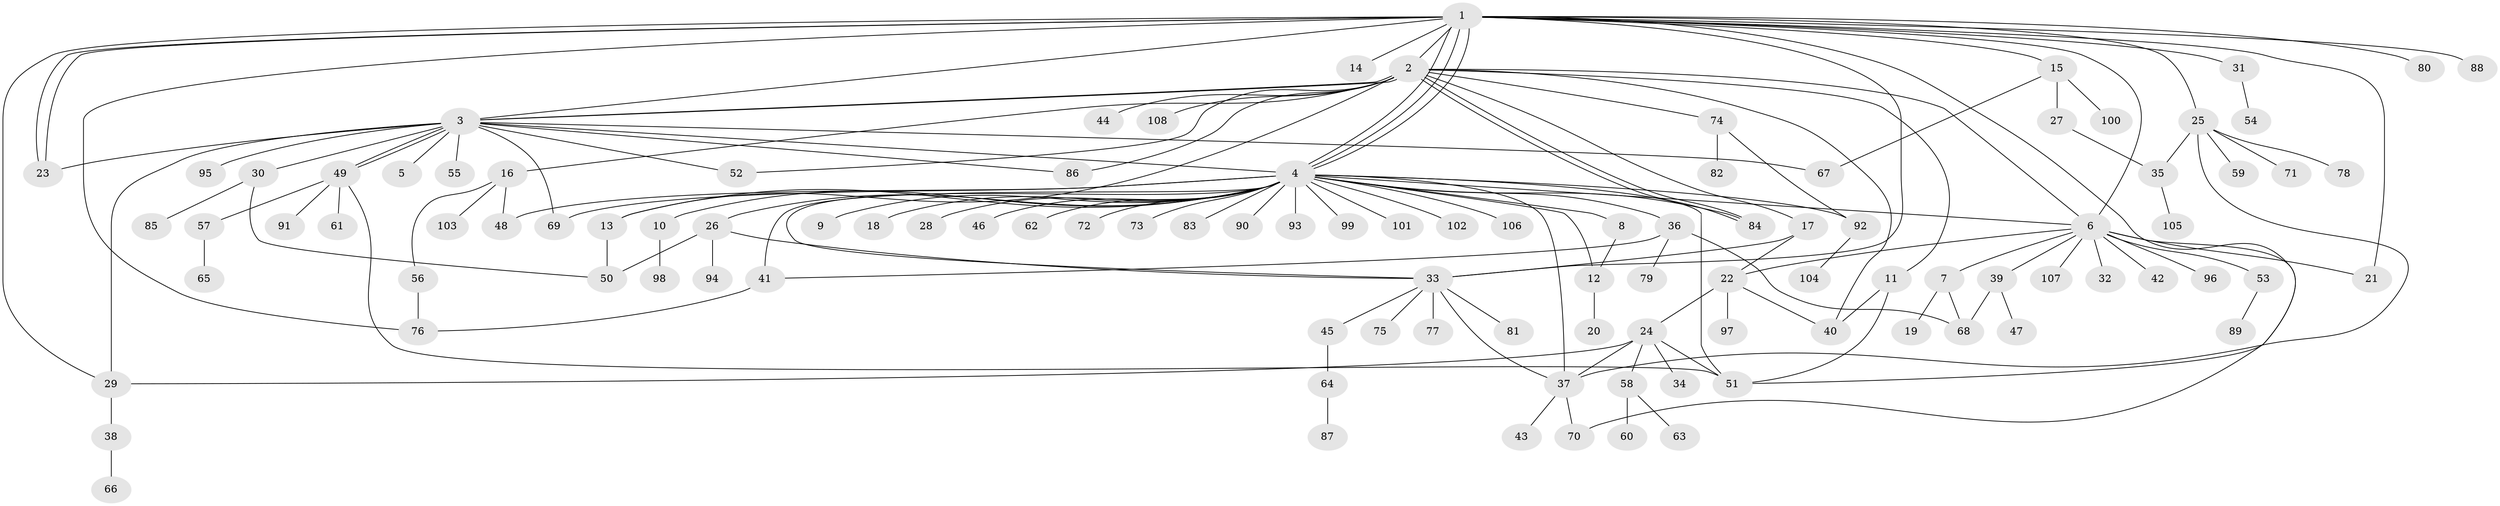 // coarse degree distribution, {19: 0.013333333333333334, 14: 0.013333333333333334, 12: 0.013333333333333334, 30: 0.013333333333333334, 1: 0.5866666666666667, 13: 0.013333333333333334, 3: 0.10666666666666667, 2: 0.10666666666666667, 4: 0.05333333333333334, 9: 0.02666666666666667, 6: 0.02666666666666667, 5: 0.02666666666666667}
// Generated by graph-tools (version 1.1) at 2025/18/03/04/25 18:18:16]
// undirected, 108 vertices, 152 edges
graph export_dot {
graph [start="1"]
  node [color=gray90,style=filled];
  1;
  2;
  3;
  4;
  5;
  6;
  7;
  8;
  9;
  10;
  11;
  12;
  13;
  14;
  15;
  16;
  17;
  18;
  19;
  20;
  21;
  22;
  23;
  24;
  25;
  26;
  27;
  28;
  29;
  30;
  31;
  32;
  33;
  34;
  35;
  36;
  37;
  38;
  39;
  40;
  41;
  42;
  43;
  44;
  45;
  46;
  47;
  48;
  49;
  50;
  51;
  52;
  53;
  54;
  55;
  56;
  57;
  58;
  59;
  60;
  61;
  62;
  63;
  64;
  65;
  66;
  67;
  68;
  69;
  70;
  71;
  72;
  73;
  74;
  75;
  76;
  77;
  78;
  79;
  80;
  81;
  82;
  83;
  84;
  85;
  86;
  87;
  88;
  89;
  90;
  91;
  92;
  93;
  94;
  95;
  96;
  97;
  98;
  99;
  100;
  101;
  102;
  103;
  104;
  105;
  106;
  107;
  108;
  1 -- 2;
  1 -- 3;
  1 -- 4;
  1 -- 4;
  1 -- 4;
  1 -- 6;
  1 -- 14;
  1 -- 15;
  1 -- 21;
  1 -- 23;
  1 -- 23;
  1 -- 25;
  1 -- 29;
  1 -- 31;
  1 -- 33;
  1 -- 51;
  1 -- 76;
  1 -- 80;
  1 -- 88;
  2 -- 3;
  2 -- 3;
  2 -- 6;
  2 -- 11;
  2 -- 13;
  2 -- 16;
  2 -- 17;
  2 -- 40;
  2 -- 44;
  2 -- 52;
  2 -- 74;
  2 -- 84;
  2 -- 84;
  2 -- 86;
  2 -- 108;
  3 -- 4;
  3 -- 5;
  3 -- 23;
  3 -- 29;
  3 -- 30;
  3 -- 49;
  3 -- 49;
  3 -- 52;
  3 -- 55;
  3 -- 67;
  3 -- 69;
  3 -- 86;
  3 -- 95;
  4 -- 6;
  4 -- 8;
  4 -- 9;
  4 -- 10;
  4 -- 12;
  4 -- 13;
  4 -- 18;
  4 -- 26;
  4 -- 28;
  4 -- 33;
  4 -- 36;
  4 -- 37;
  4 -- 41;
  4 -- 46;
  4 -- 48;
  4 -- 51;
  4 -- 62;
  4 -- 69;
  4 -- 72;
  4 -- 73;
  4 -- 83;
  4 -- 84;
  4 -- 90;
  4 -- 92;
  4 -- 93;
  4 -- 99;
  4 -- 101;
  4 -- 102;
  4 -- 106;
  6 -- 7;
  6 -- 21;
  6 -- 22;
  6 -- 32;
  6 -- 39;
  6 -- 42;
  6 -- 53;
  6 -- 70;
  6 -- 96;
  6 -- 107;
  7 -- 19;
  7 -- 68;
  8 -- 12;
  10 -- 98;
  11 -- 40;
  11 -- 51;
  12 -- 20;
  13 -- 50;
  15 -- 27;
  15 -- 67;
  15 -- 100;
  16 -- 48;
  16 -- 56;
  16 -- 103;
  17 -- 22;
  17 -- 33;
  22 -- 24;
  22 -- 40;
  22 -- 97;
  24 -- 29;
  24 -- 34;
  24 -- 37;
  24 -- 51;
  24 -- 58;
  25 -- 35;
  25 -- 37;
  25 -- 59;
  25 -- 71;
  25 -- 78;
  26 -- 33;
  26 -- 50;
  26 -- 94;
  27 -- 35;
  29 -- 38;
  30 -- 50;
  30 -- 85;
  31 -- 54;
  33 -- 37;
  33 -- 45;
  33 -- 75;
  33 -- 77;
  33 -- 81;
  35 -- 105;
  36 -- 41;
  36 -- 68;
  36 -- 79;
  37 -- 43;
  37 -- 70;
  38 -- 66;
  39 -- 47;
  39 -- 68;
  41 -- 76;
  45 -- 64;
  49 -- 51;
  49 -- 57;
  49 -- 61;
  49 -- 91;
  53 -- 89;
  56 -- 76;
  57 -- 65;
  58 -- 60;
  58 -- 63;
  64 -- 87;
  74 -- 82;
  74 -- 92;
  92 -- 104;
}
